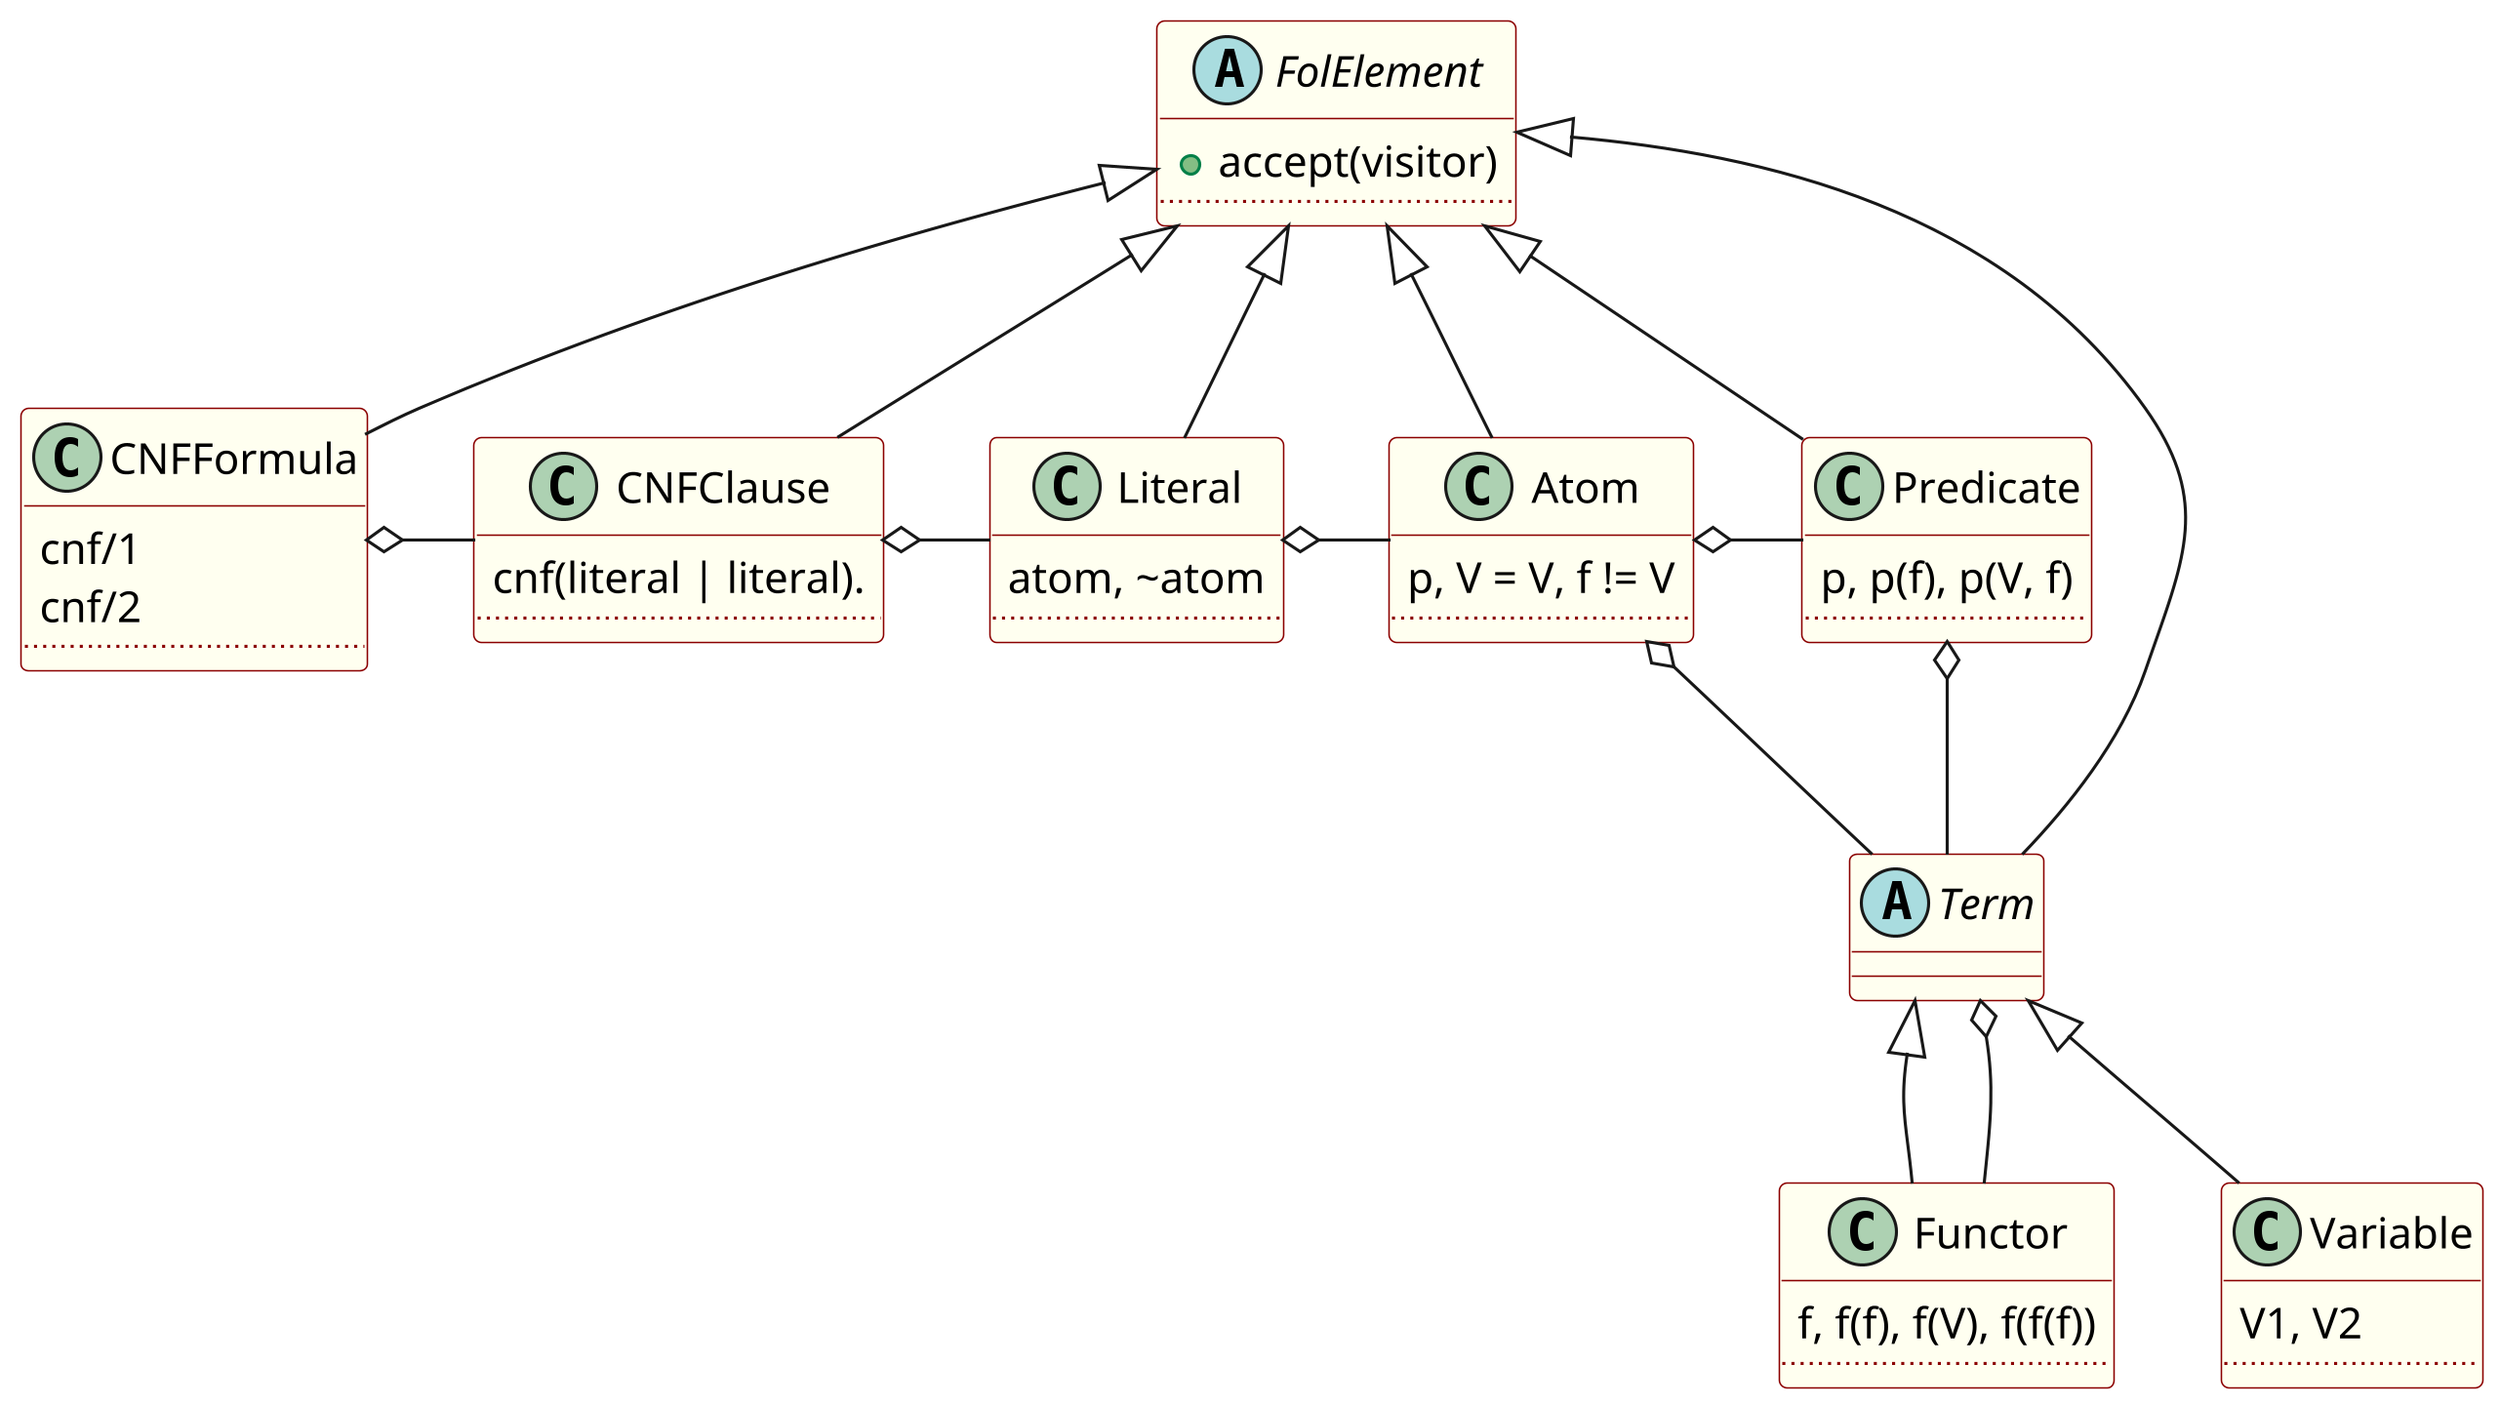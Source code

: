 @startuml
skinparam dpi 300

skinparam class {
  backgroundColor Ivory
  borderColor DarkRed
}


/' AstElement <|-- FolElement '/
FolElement <|-- CNFFormula
FolElement <|-- CNFClause
FolElement <|-- Literal
FolElement <|-- Atom
FolElement <|-- Predicate
FolElement <|-- Term
Term <|-- Functor
Term o-- Functor
Term <|-- Variable


CNFFormula o- CNFClause
CNFClause o- Literal
Literal o- Atom
Atom o- Predicate
Atom o- Term
Predicate o-- Term

abstract class FolElement {
  + accept(visitor)
  ..
}

class CNFFormula {
	cnf/1
	cnf/2
	..
}

class CNFClause {
	cnf(literal | literal).
	..
}

class Literal {
	atom, ~atom
	..
}

class Atom {
	p, V = V, f != V
	..
}

class Predicate {
	p, p(f), p(V, f)
	..
}

abstract class Term {
}

class Functor {
	f, f(f), f(V), f(f(f))
	..
}

class Variable {
	V1, V2
	..
}
@enduml
